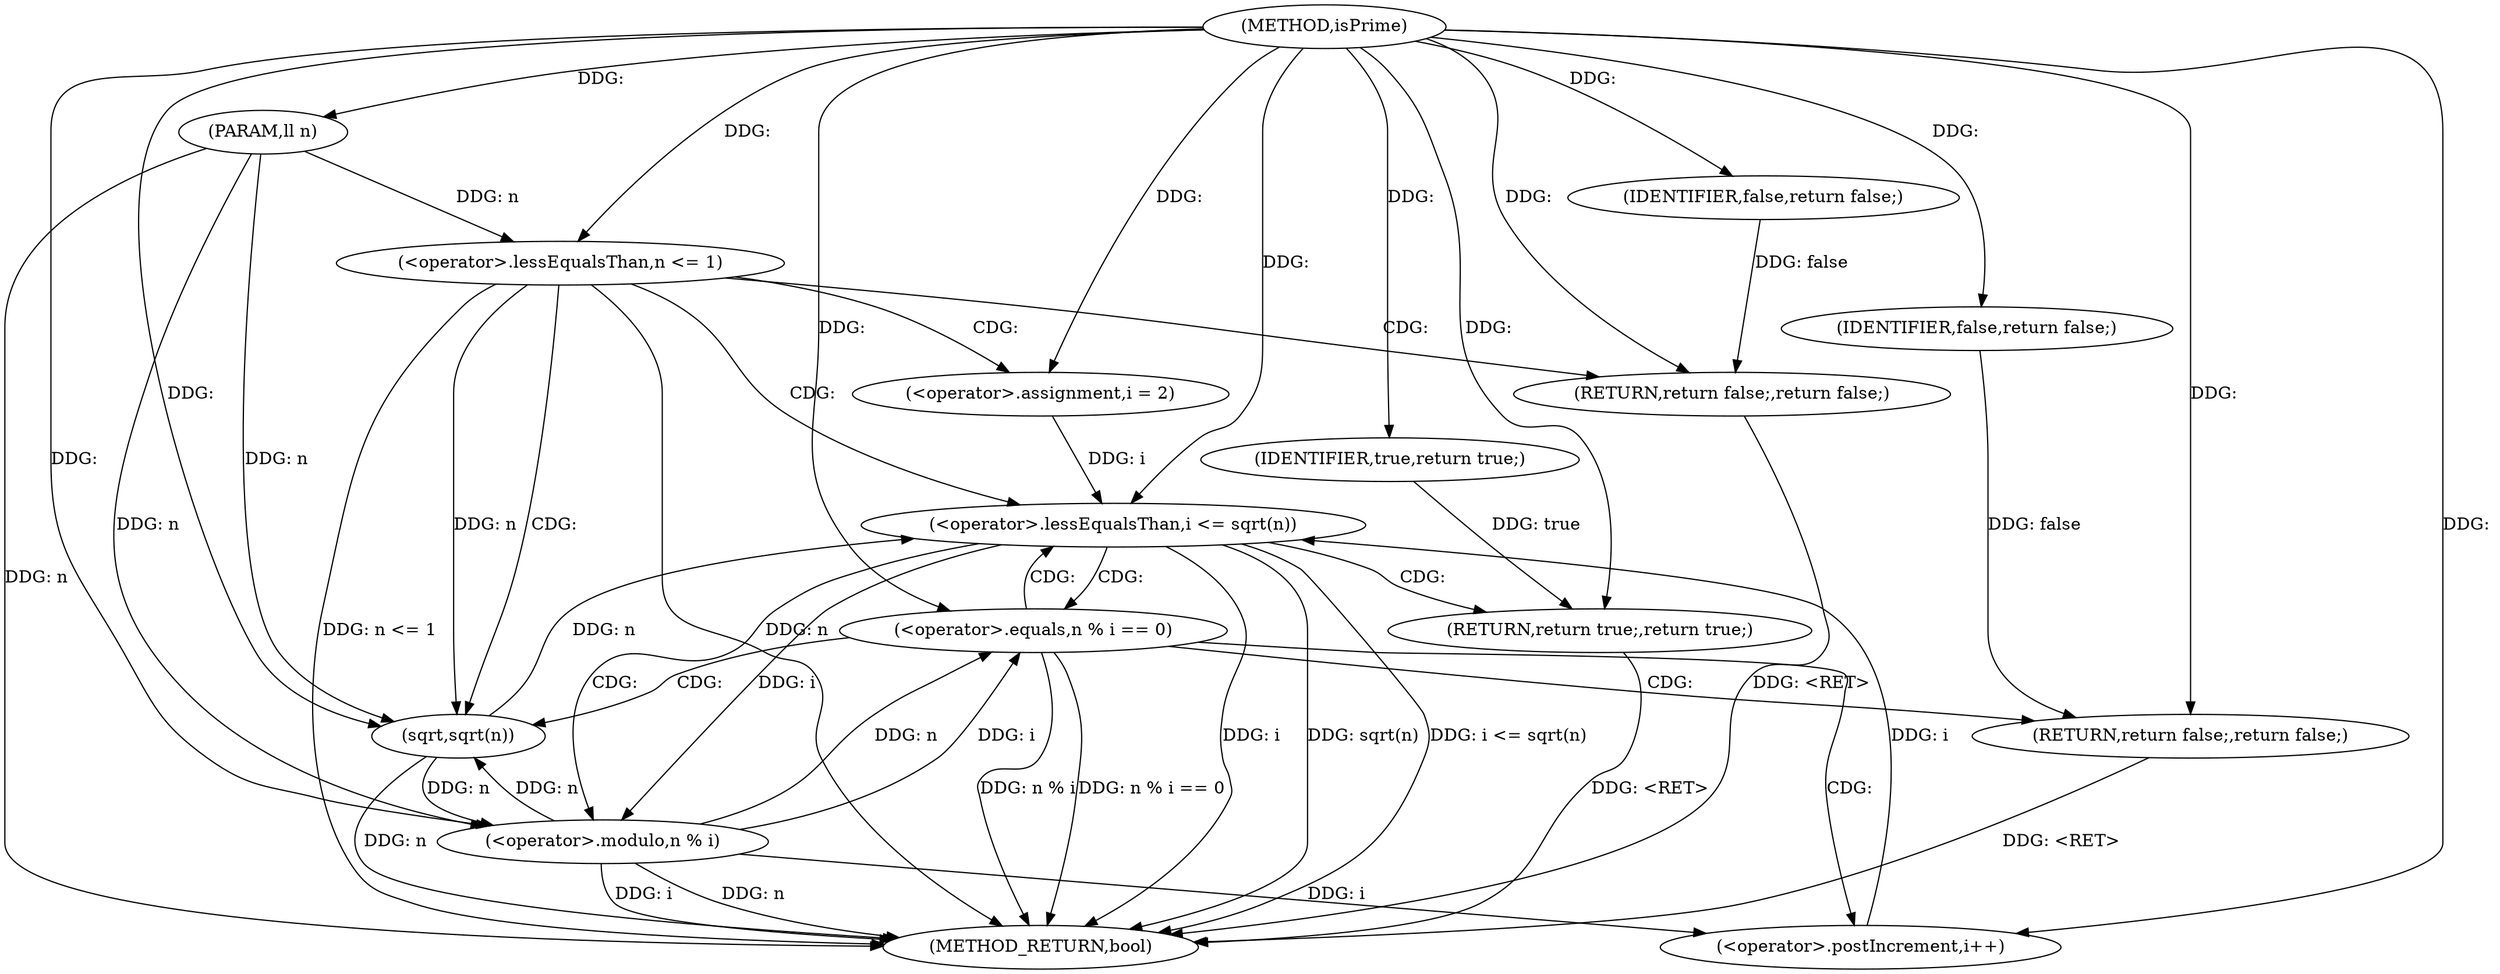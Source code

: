 digraph "isPrime" {  
"1000133" [label = "(METHOD,isPrime)" ]
"1000163" [label = "(METHOD_RETURN,bool)" ]
"1000134" [label = "(PARAM,ll n)" ]
"1000161" [label = "(RETURN,return true;,return true;)" ]
"1000137" [label = "(<operator>.lessEqualsThan,n <= 1)" ]
"1000140" [label = "(RETURN,return false;,return false;)" ]
"1000144" [label = "(<operator>.assignment,i = 2)" ]
"1000147" [label = "(<operator>.lessEqualsThan,i <= sqrt(n))" ]
"1000151" [label = "(<operator>.postIncrement,i++)" ]
"1000162" [label = "(IDENTIFIER,true,return true;)" ]
"1000141" [label = "(IDENTIFIER,false,return false;)" ]
"1000154" [label = "(<operator>.equals,n % i == 0)" ]
"1000159" [label = "(RETURN,return false;,return false;)" ]
"1000149" [label = "(sqrt,sqrt(n))" ]
"1000160" [label = "(IDENTIFIER,false,return false;)" ]
"1000155" [label = "(<operator>.modulo,n % i)" ]
  "1000140" -> "1000163"  [ label = "DDG: <RET>"] 
  "1000161" -> "1000163"  [ label = "DDG: <RET>"] 
  "1000159" -> "1000163"  [ label = "DDG: <RET>"] 
  "1000134" -> "1000163"  [ label = "DDG: n"] 
  "1000137" -> "1000163"  [ label = "DDG: n"] 
  "1000137" -> "1000163"  [ label = "DDG: n <= 1"] 
  "1000147" -> "1000163"  [ label = "DDG: i"] 
  "1000149" -> "1000163"  [ label = "DDG: n"] 
  "1000147" -> "1000163"  [ label = "DDG: sqrt(n)"] 
  "1000147" -> "1000163"  [ label = "DDG: i <= sqrt(n)"] 
  "1000155" -> "1000163"  [ label = "DDG: n"] 
  "1000155" -> "1000163"  [ label = "DDG: i"] 
  "1000154" -> "1000163"  [ label = "DDG: n % i"] 
  "1000154" -> "1000163"  [ label = "DDG: n % i == 0"] 
  "1000133" -> "1000134"  [ label = "DDG: "] 
  "1000162" -> "1000161"  [ label = "DDG: true"] 
  "1000133" -> "1000161"  [ label = "DDG: "] 
  "1000141" -> "1000140"  [ label = "DDG: false"] 
  "1000133" -> "1000140"  [ label = "DDG: "] 
  "1000133" -> "1000144"  [ label = "DDG: "] 
  "1000133" -> "1000162"  [ label = "DDG: "] 
  "1000134" -> "1000137"  [ label = "DDG: n"] 
  "1000133" -> "1000137"  [ label = "DDG: "] 
  "1000133" -> "1000141"  [ label = "DDG: "] 
  "1000144" -> "1000147"  [ label = "DDG: i"] 
  "1000151" -> "1000147"  [ label = "DDG: i"] 
  "1000133" -> "1000147"  [ label = "DDG: "] 
  "1000149" -> "1000147"  [ label = "DDG: n"] 
  "1000155" -> "1000151"  [ label = "DDG: i"] 
  "1000133" -> "1000151"  [ label = "DDG: "] 
  "1000160" -> "1000159"  [ label = "DDG: false"] 
  "1000133" -> "1000159"  [ label = "DDG: "] 
  "1000137" -> "1000149"  [ label = "DDG: n"] 
  "1000155" -> "1000149"  [ label = "DDG: n"] 
  "1000134" -> "1000149"  [ label = "DDG: n"] 
  "1000133" -> "1000149"  [ label = "DDG: "] 
  "1000155" -> "1000154"  [ label = "DDG: n"] 
  "1000155" -> "1000154"  [ label = "DDG: i"] 
  "1000133" -> "1000154"  [ label = "DDG: "] 
  "1000133" -> "1000160"  [ label = "DDG: "] 
  "1000149" -> "1000155"  [ label = "DDG: n"] 
  "1000134" -> "1000155"  [ label = "DDG: n"] 
  "1000133" -> "1000155"  [ label = "DDG: "] 
  "1000147" -> "1000155"  [ label = "DDG: i"] 
  "1000137" -> "1000147"  [ label = "CDG: "] 
  "1000137" -> "1000144"  [ label = "CDG: "] 
  "1000137" -> "1000149"  [ label = "CDG: "] 
  "1000137" -> "1000140"  [ label = "CDG: "] 
  "1000147" -> "1000155"  [ label = "CDG: "] 
  "1000147" -> "1000154"  [ label = "CDG: "] 
  "1000147" -> "1000161"  [ label = "CDG: "] 
  "1000154" -> "1000147"  [ label = "CDG: "] 
  "1000154" -> "1000151"  [ label = "CDG: "] 
  "1000154" -> "1000159"  [ label = "CDG: "] 
  "1000154" -> "1000149"  [ label = "CDG: "] 
}
